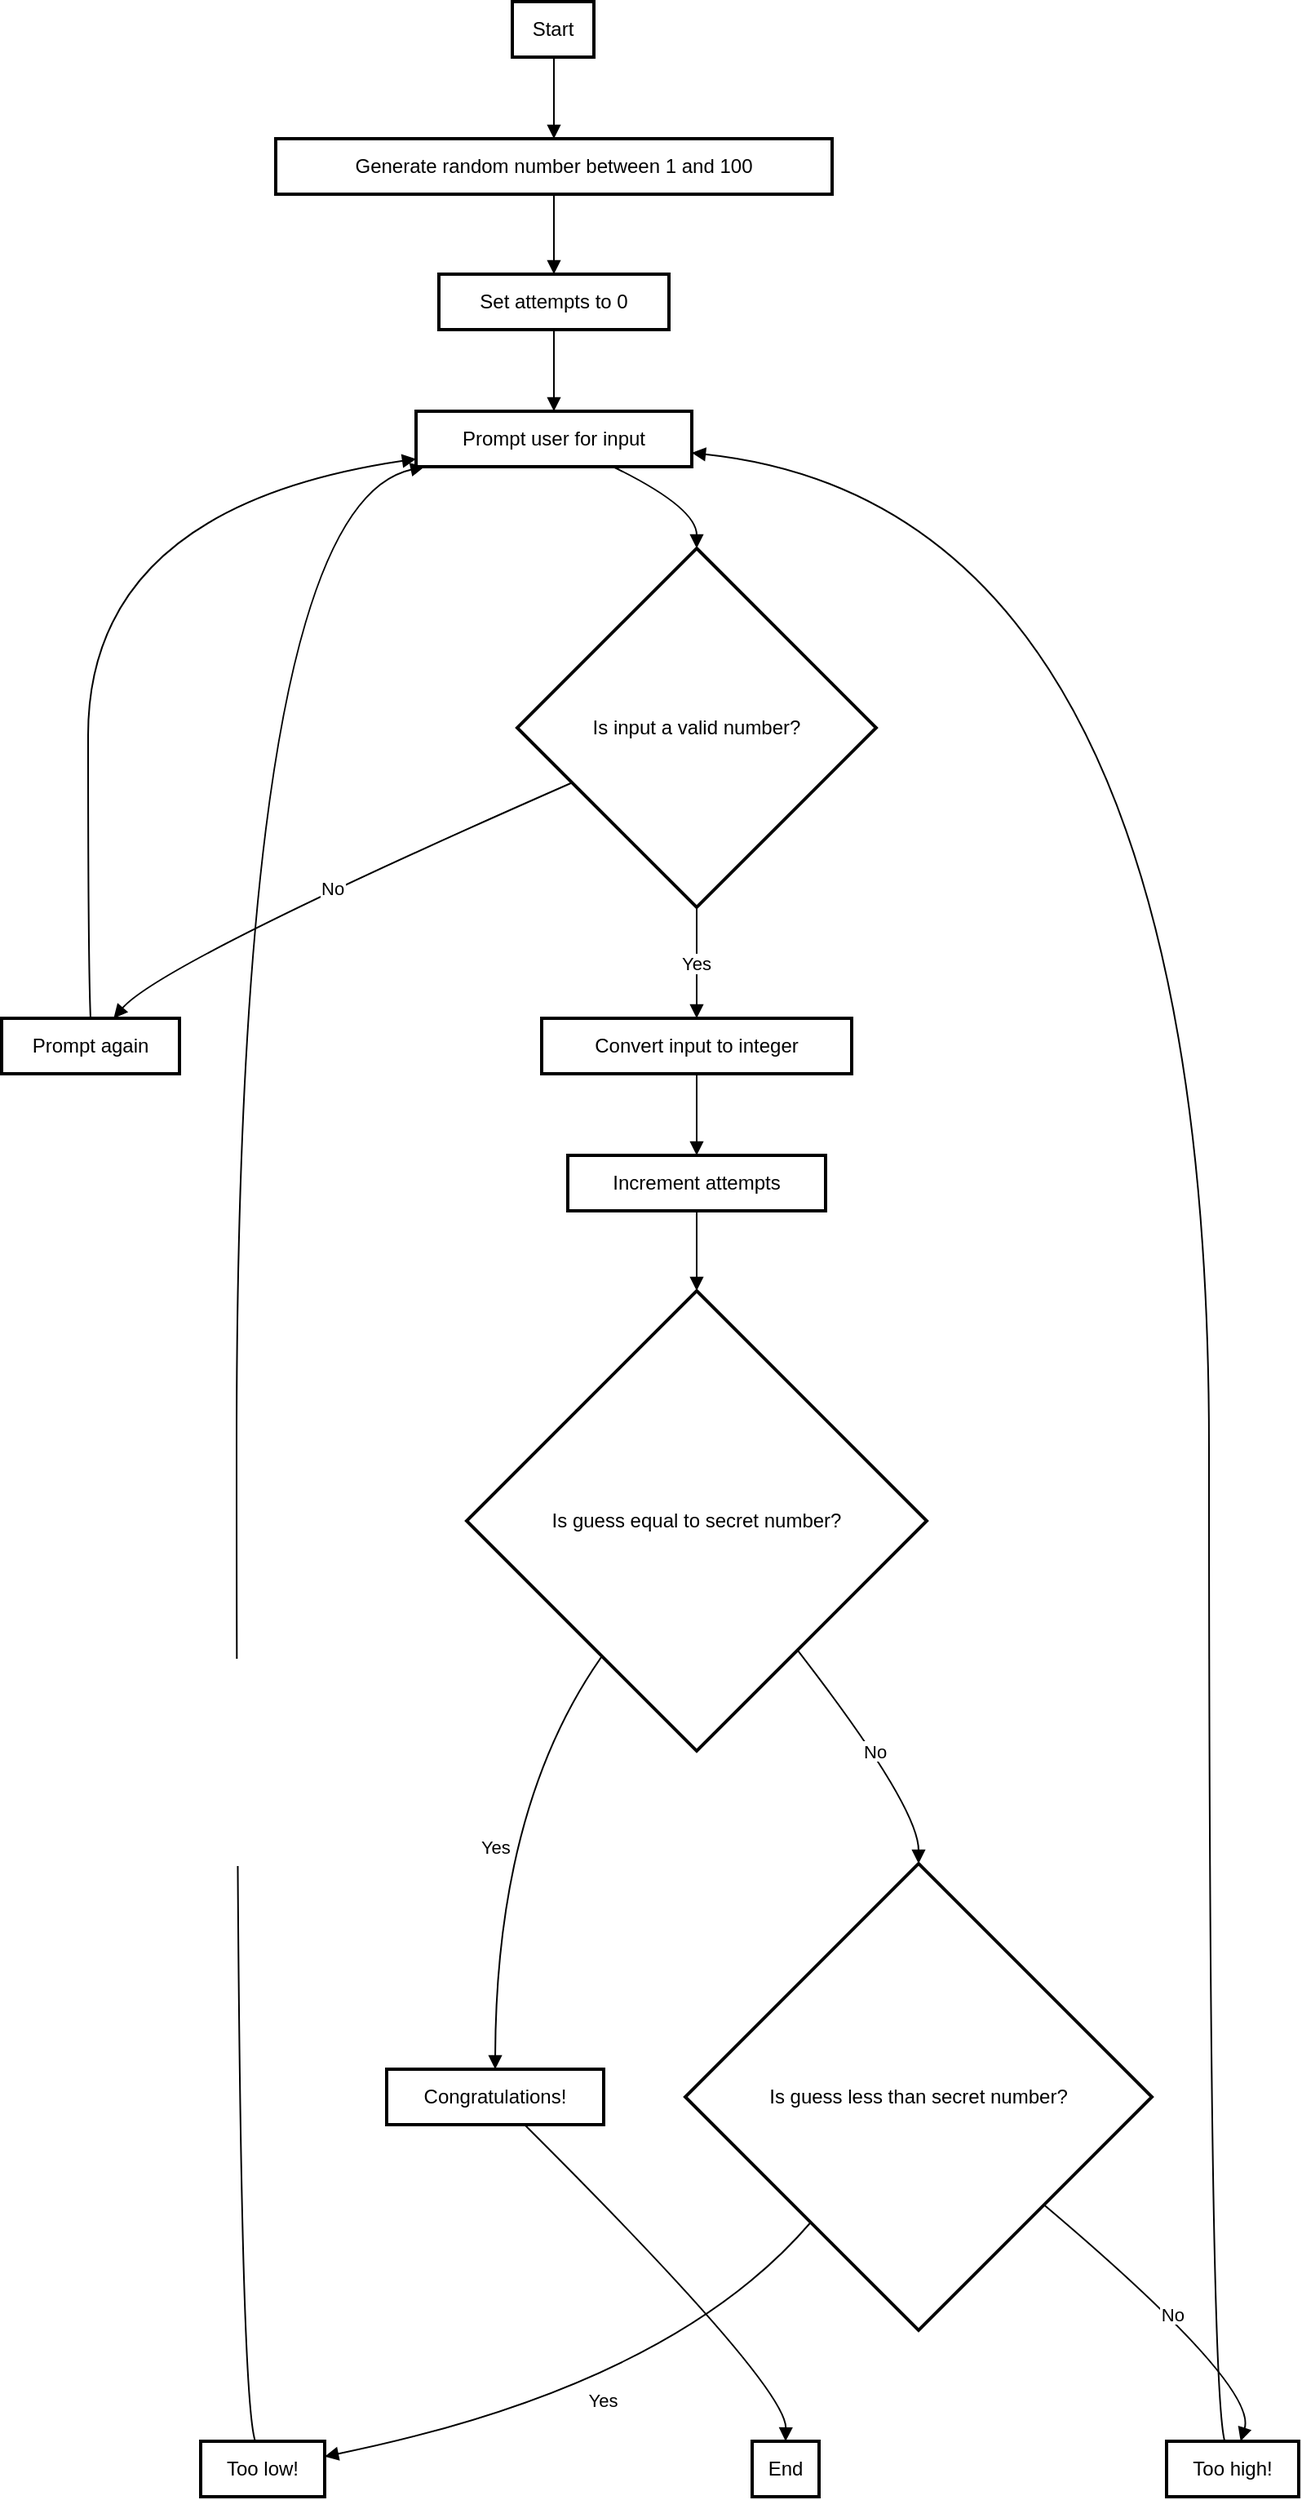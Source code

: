 <mxfile version="24.7.10">
  <diagram name="Page-1" id="HjJvfID0N_OcH9fL1qjC">
    <mxGraphModel dx="1221" dy="626" grid="1" gridSize="10" guides="1" tooltips="1" connect="1" arrows="1" fold="1" page="1" pageScale="1" pageWidth="850" pageHeight="1100" math="0" shadow="0">
      <root>
        <mxCell id="0" />
        <mxCell id="1" parent="0" />
        <mxCell id="vW1BBPxssYhfNUN2Xg9m-31" value="Start" style="whiteSpace=wrap;strokeWidth=2;" vertex="1" parent="1">
          <mxGeometry x="333" y="20" width="50" height="34" as="geometry" />
        </mxCell>
        <mxCell id="vW1BBPxssYhfNUN2Xg9m-32" value="Generate random number between 1 and 100" style="whiteSpace=wrap;strokeWidth=2;" vertex="1" parent="1">
          <mxGeometry x="188" y="104" width="341" height="34" as="geometry" />
        </mxCell>
        <mxCell id="vW1BBPxssYhfNUN2Xg9m-33" value="Set attempts to 0" style="whiteSpace=wrap;strokeWidth=2;" vertex="1" parent="1">
          <mxGeometry x="288" y="187" width="141" height="34" as="geometry" />
        </mxCell>
        <mxCell id="vW1BBPxssYhfNUN2Xg9m-34" value="Prompt user for input" style="whiteSpace=wrap;strokeWidth=2;" vertex="1" parent="1">
          <mxGeometry x="274" y="271" width="169" height="34" as="geometry" />
        </mxCell>
        <mxCell id="vW1BBPxssYhfNUN2Xg9m-35" value="Is input a valid number?" style="rhombus;strokeWidth=2;whiteSpace=wrap;" vertex="1" parent="1">
          <mxGeometry x="336" y="355" width="220" height="220" as="geometry" />
        </mxCell>
        <mxCell id="vW1BBPxssYhfNUN2Xg9m-36" value="Prompt again" style="whiteSpace=wrap;strokeWidth=2;" vertex="1" parent="1">
          <mxGeometry x="20" y="643" width="109" height="34" as="geometry" />
        </mxCell>
        <mxCell id="vW1BBPxssYhfNUN2Xg9m-37" value="Convert input to integer" style="whiteSpace=wrap;strokeWidth=2;" vertex="1" parent="1">
          <mxGeometry x="351" y="643" width="190" height="34" as="geometry" />
        </mxCell>
        <mxCell id="vW1BBPxssYhfNUN2Xg9m-38" value="Increment attempts" style="whiteSpace=wrap;strokeWidth=2;" vertex="1" parent="1">
          <mxGeometry x="367" y="727" width="158" height="34" as="geometry" />
        </mxCell>
        <mxCell id="vW1BBPxssYhfNUN2Xg9m-39" value="Is guess equal to secret number?" style="rhombus;strokeWidth=2;whiteSpace=wrap;" vertex="1" parent="1">
          <mxGeometry x="305" y="810" width="282" height="282" as="geometry" />
        </mxCell>
        <mxCell id="vW1BBPxssYhfNUN2Xg9m-40" value="Is guess less than secret number?" style="rhombus;strokeWidth=2;whiteSpace=wrap;" vertex="1" parent="1">
          <mxGeometry x="439" y="1161" width="286" height="286" as="geometry" />
        </mxCell>
        <mxCell id="vW1BBPxssYhfNUN2Xg9m-41" value="Too low!" style="whiteSpace=wrap;strokeWidth=2;" vertex="1" parent="1">
          <mxGeometry x="142" y="1515" width="76" height="34" as="geometry" />
        </mxCell>
        <mxCell id="vW1BBPxssYhfNUN2Xg9m-42" value="Too high!" style="whiteSpace=wrap;strokeWidth=2;" vertex="1" parent="1">
          <mxGeometry x="734" y="1515" width="81" height="34" as="geometry" />
        </mxCell>
        <mxCell id="vW1BBPxssYhfNUN2Xg9m-43" value="Congratulations!" style="whiteSpace=wrap;strokeWidth=2;" vertex="1" parent="1">
          <mxGeometry x="256" y="1287" width="133" height="34" as="geometry" />
        </mxCell>
        <mxCell id="vW1BBPxssYhfNUN2Xg9m-44" value="End" style="whiteSpace=wrap;strokeWidth=2;" vertex="1" parent="1">
          <mxGeometry x="480" y="1515" width="41" height="34" as="geometry" />
        </mxCell>
        <mxCell id="vW1BBPxssYhfNUN2Xg9m-45" value="" style="curved=1;startArrow=none;endArrow=block;exitX=0.51;exitY=0.99;entryX=0.5;entryY=-0.01;rounded=0;" edge="1" parent="1" source="vW1BBPxssYhfNUN2Xg9m-31" target="vW1BBPxssYhfNUN2Xg9m-32">
          <mxGeometry relative="1" as="geometry">
            <Array as="points" />
          </mxGeometry>
        </mxCell>
        <mxCell id="vW1BBPxssYhfNUN2Xg9m-46" value="" style="curved=1;startArrow=none;endArrow=block;exitX=0.5;exitY=0.98;entryX=0.5;entryY=0.01;rounded=0;" edge="1" parent="1" source="vW1BBPxssYhfNUN2Xg9m-32" target="vW1BBPxssYhfNUN2Xg9m-33">
          <mxGeometry relative="1" as="geometry">
            <Array as="points" />
          </mxGeometry>
        </mxCell>
        <mxCell id="vW1BBPxssYhfNUN2Xg9m-47" value="" style="curved=1;startArrow=none;endArrow=block;exitX=0.5;exitY=1;entryX=0.5;entryY=0;rounded=0;" edge="1" parent="1" source="vW1BBPxssYhfNUN2Xg9m-33" target="vW1BBPxssYhfNUN2Xg9m-34">
          <mxGeometry relative="1" as="geometry">
            <Array as="points" />
          </mxGeometry>
        </mxCell>
        <mxCell id="vW1BBPxssYhfNUN2Xg9m-48" value="" style="curved=1;startArrow=none;endArrow=block;exitX=0.71;exitY=0.99;entryX=0.5;entryY=0;rounded=0;" edge="1" parent="1" source="vW1BBPxssYhfNUN2Xg9m-34" target="vW1BBPxssYhfNUN2Xg9m-35">
          <mxGeometry relative="1" as="geometry">
            <Array as="points">
              <mxPoint x="446" y="330" />
            </Array>
          </mxGeometry>
        </mxCell>
        <mxCell id="vW1BBPxssYhfNUN2Xg9m-49" value="No" style="curved=1;startArrow=none;endArrow=block;exitX=0;exitY=0.72;entryX=0.63;entryY=0;rounded=0;" edge="1" parent="1" source="vW1BBPxssYhfNUN2Xg9m-35" target="vW1BBPxssYhfNUN2Xg9m-36">
          <mxGeometry relative="1" as="geometry">
            <Array as="points">
              <mxPoint x="118" y="609" />
            </Array>
          </mxGeometry>
        </mxCell>
        <mxCell id="vW1BBPxssYhfNUN2Xg9m-50" value="" style="curved=1;startArrow=none;endArrow=block;exitX=0.5;exitY=0;entryX=0;entryY=0.86;rounded=0;" edge="1" parent="1" source="vW1BBPxssYhfNUN2Xg9m-36" target="vW1BBPxssYhfNUN2Xg9m-34">
          <mxGeometry relative="1" as="geometry">
            <Array as="points">
              <mxPoint x="73" y="609" />
              <mxPoint x="73" y="330" />
            </Array>
          </mxGeometry>
        </mxCell>
        <mxCell id="vW1BBPxssYhfNUN2Xg9m-51" value="Yes" style="curved=1;startArrow=none;endArrow=block;exitX=0.5;exitY=1;entryX=0.5;entryY=0;rounded=0;" edge="1" parent="1" source="vW1BBPxssYhfNUN2Xg9m-35" target="vW1BBPxssYhfNUN2Xg9m-37">
          <mxGeometry relative="1" as="geometry">
            <Array as="points" />
          </mxGeometry>
        </mxCell>
        <mxCell id="vW1BBPxssYhfNUN2Xg9m-52" value="" style="curved=1;startArrow=none;endArrow=block;exitX=0.5;exitY=0.99;entryX=0.5;entryY=-0.01;rounded=0;" edge="1" parent="1" source="vW1BBPxssYhfNUN2Xg9m-37" target="vW1BBPxssYhfNUN2Xg9m-38">
          <mxGeometry relative="1" as="geometry">
            <Array as="points" />
          </mxGeometry>
        </mxCell>
        <mxCell id="vW1BBPxssYhfNUN2Xg9m-53" value="" style="curved=1;startArrow=none;endArrow=block;exitX=0.5;exitY=0.98;entryX=0.5;entryY=0;rounded=0;" edge="1" parent="1" source="vW1BBPxssYhfNUN2Xg9m-38" target="vW1BBPxssYhfNUN2Xg9m-39">
          <mxGeometry relative="1" as="geometry">
            <Array as="points" />
          </mxGeometry>
        </mxCell>
        <mxCell id="vW1BBPxssYhfNUN2Xg9m-54" value="No" style="curved=1;startArrow=none;endArrow=block;exitX=0.89;exitY=1;entryX=0.5;entryY=0;rounded=0;" edge="1" parent="1" source="vW1BBPxssYhfNUN2Xg9m-39" target="vW1BBPxssYhfNUN2Xg9m-40">
          <mxGeometry relative="1" as="geometry">
            <Array as="points">
              <mxPoint x="582" y="1126" />
            </Array>
          </mxGeometry>
        </mxCell>
        <mxCell id="vW1BBPxssYhfNUN2Xg9m-55" value="Yes" style="curved=1;startArrow=none;endArrow=block;exitX=0.07;exitY=1;entryX=1.01;entryY=0.27;rounded=0;" edge="1" parent="1" source="vW1BBPxssYhfNUN2Xg9m-40" target="vW1BBPxssYhfNUN2Xg9m-41">
          <mxGeometry relative="1" as="geometry">
            <Array as="points">
              <mxPoint x="430" y="1481" />
            </Array>
          </mxGeometry>
        </mxCell>
        <mxCell id="vW1BBPxssYhfNUN2Xg9m-56" value="" style="curved=1;startArrow=none;endArrow=block;exitX=0.44;exitY=0;entryX=0.04;entryY=0.99;rounded=0;" edge="1" parent="1" source="vW1BBPxssYhfNUN2Xg9m-41" target="vW1BBPxssYhfNUN2Xg9m-34">
          <mxGeometry relative="1" as="geometry">
            <Array as="points">
              <mxPoint x="164" y="1481" />
              <mxPoint x="164" y="330" />
            </Array>
          </mxGeometry>
        </mxCell>
        <mxCell id="vW1BBPxssYhfNUN2Xg9m-57" value="No" style="curved=1;startArrow=none;endArrow=block;exitX=1;exitY=0.93;entryX=0.56;entryY=0;rounded=0;" edge="1" parent="1" source="vW1BBPxssYhfNUN2Xg9m-40" target="vW1BBPxssYhfNUN2Xg9m-42">
          <mxGeometry relative="1" as="geometry">
            <Array as="points">
              <mxPoint x="790" y="1481" />
            </Array>
          </mxGeometry>
        </mxCell>
        <mxCell id="vW1BBPxssYhfNUN2Xg9m-58" value="" style="curved=1;startArrow=none;endArrow=block;exitX=0.44;exitY=0;entryX=1;entryY=0.75;rounded=0;" edge="1" parent="1" source="vW1BBPxssYhfNUN2Xg9m-42" target="vW1BBPxssYhfNUN2Xg9m-34">
          <mxGeometry relative="1" as="geometry">
            <Array as="points">
              <mxPoint x="760" y="1481" />
              <mxPoint x="760" y="330" />
            </Array>
          </mxGeometry>
        </mxCell>
        <mxCell id="vW1BBPxssYhfNUN2Xg9m-59" value="Yes" style="curved=1;startArrow=none;endArrow=block;exitX=0.15;exitY=1;entryX=0.5;entryY=-0.01;rounded=0;" edge="1" parent="1" source="vW1BBPxssYhfNUN2Xg9m-39" target="vW1BBPxssYhfNUN2Xg9m-43">
          <mxGeometry relative="1" as="geometry">
            <Array as="points">
              <mxPoint x="323" y="1126" />
            </Array>
          </mxGeometry>
        </mxCell>
        <mxCell id="vW1BBPxssYhfNUN2Xg9m-60" value="" style="curved=1;startArrow=none;endArrow=block;exitX=0.63;exitY=0.98;entryX=0.5;entryY=0;rounded=0;" edge="1" parent="1" source="vW1BBPxssYhfNUN2Xg9m-43" target="vW1BBPxssYhfNUN2Xg9m-44">
          <mxGeometry relative="1" as="geometry">
            <Array as="points">
              <mxPoint x="501" y="1481" />
            </Array>
          </mxGeometry>
        </mxCell>
      </root>
    </mxGraphModel>
  </diagram>
</mxfile>
